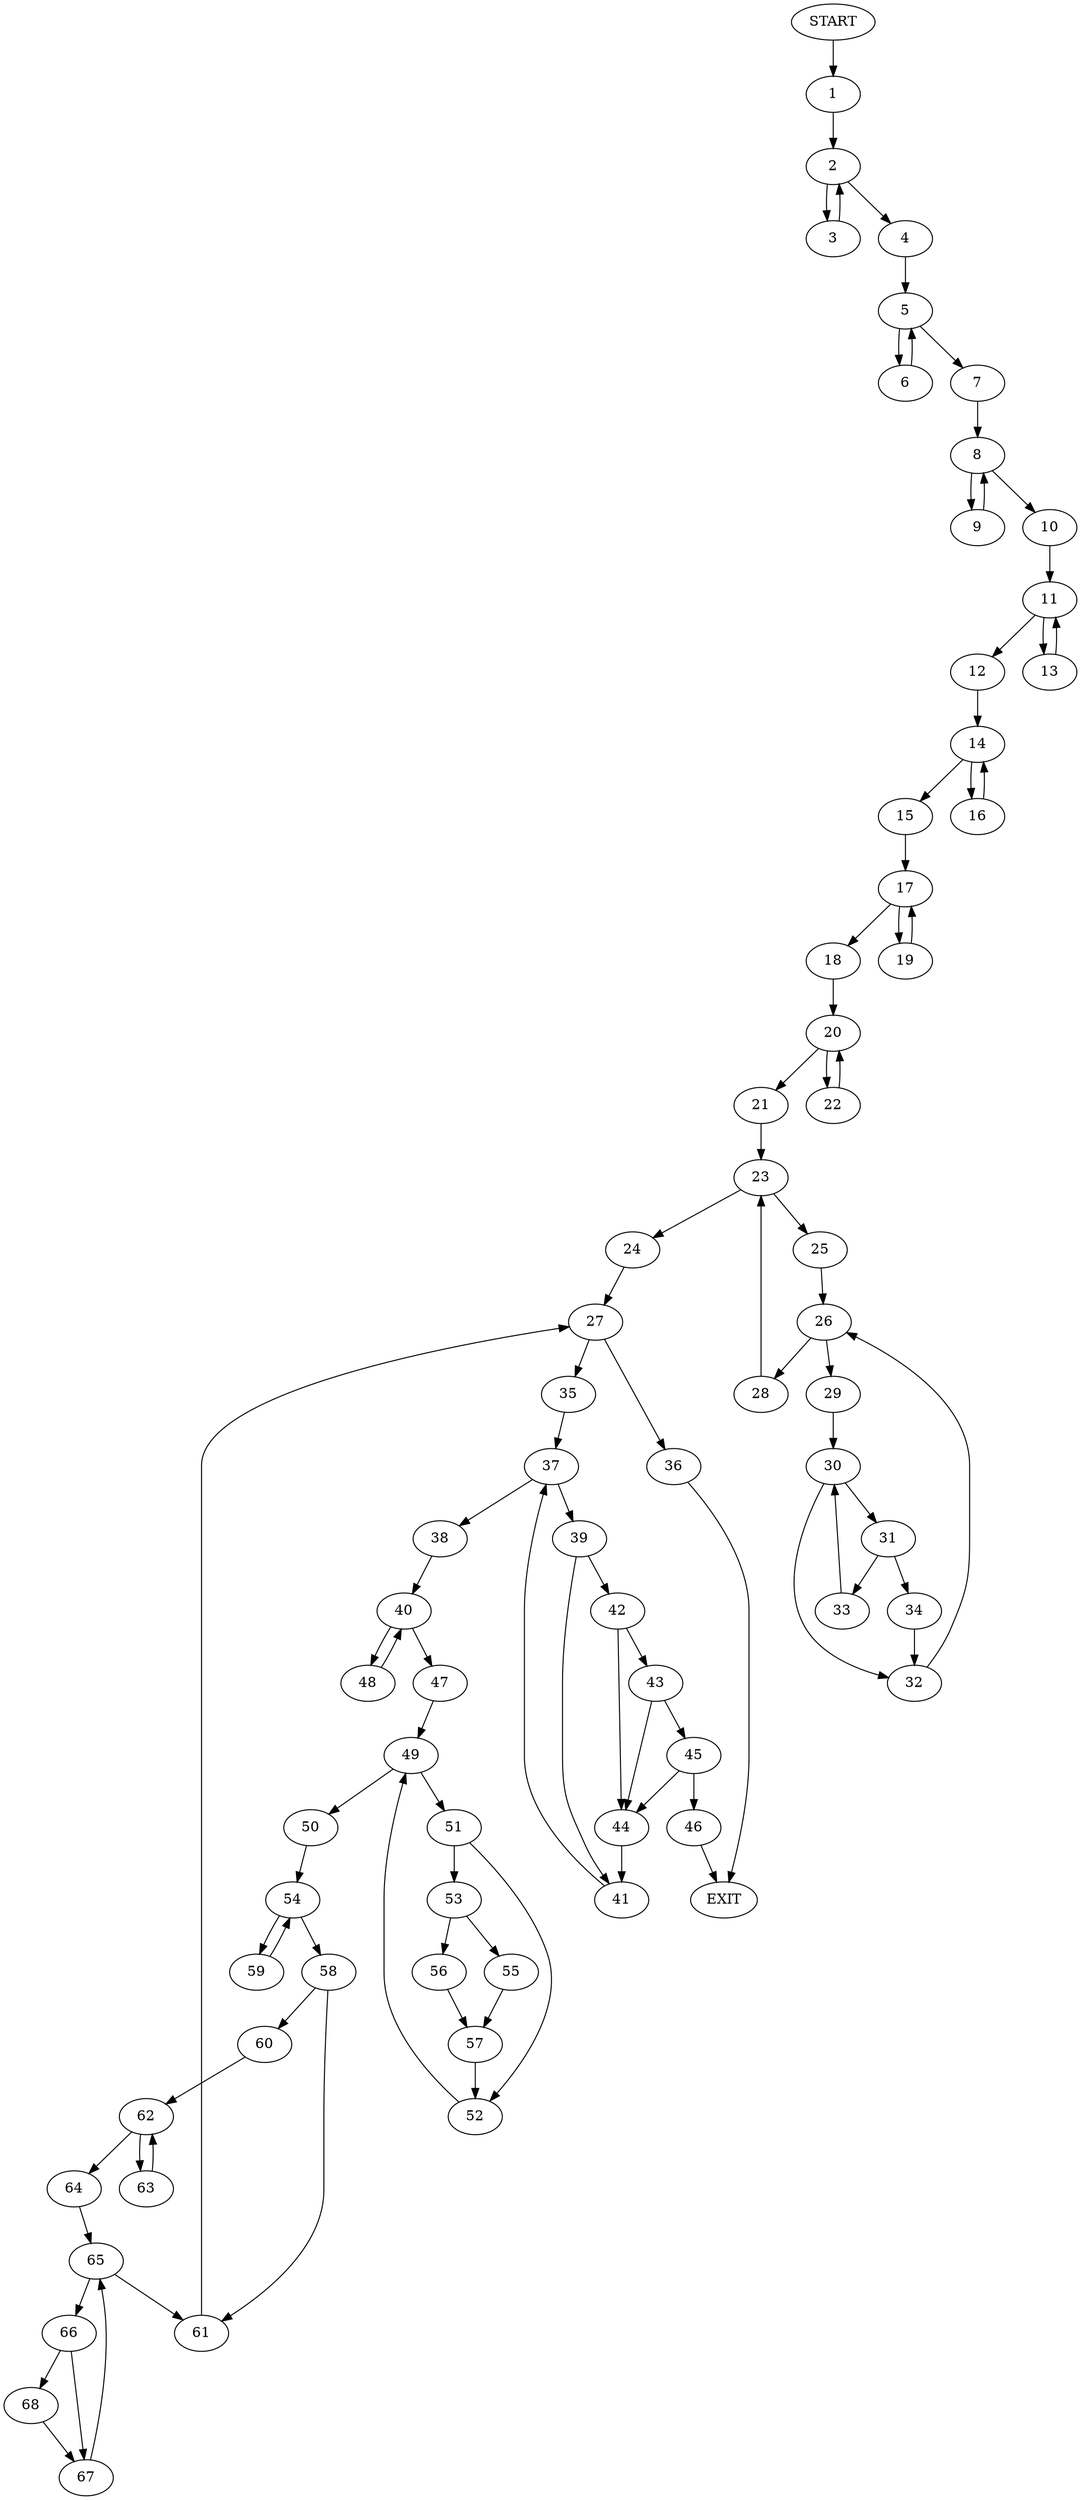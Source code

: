 digraph {
0 [label="START"]
69 [label="EXIT"]
0 -> 1
1 -> 2
2 -> 3
2 -> 4
3 -> 2
4 -> 5
5 -> 6
5 -> 7
7 -> 8
6 -> 5
8 -> 9
8 -> 10
10 -> 11
9 -> 8
11 -> 12
11 -> 13
12 -> 14
13 -> 11
14 -> 15
14 -> 16
15 -> 17
16 -> 14
17 -> 18
17 -> 19
18 -> 20
19 -> 17
20 -> 21
20 -> 22
21 -> 23
22 -> 20
23 -> 24
23 -> 25
25 -> 26
24 -> 27
26 -> 28
26 -> 29
28 -> 23
29 -> 30
30 -> 31
30 -> 32
32 -> 26
31 -> 33
31 -> 34
33 -> 30
34 -> 32
27 -> 35
27 -> 36
36 -> 69
35 -> 37
37 -> 38
37 -> 39
38 -> 40
39 -> 41
39 -> 42
41 -> 37
42 -> 43
42 -> 44
44 -> 41
43 -> 45
43 -> 44
45 -> 46
45 -> 44
46 -> 69
40 -> 47
40 -> 48
47 -> 49
48 -> 40
49 -> 50
49 -> 51
51 -> 52
51 -> 53
50 -> 54
53 -> 55
53 -> 56
52 -> 49
55 -> 57
56 -> 57
57 -> 52
54 -> 58
54 -> 59
58 -> 60
58 -> 61
59 -> 54
60 -> 62
61 -> 27
62 -> 63
62 -> 64
63 -> 62
64 -> 65
65 -> 66
65 -> 61
66 -> 67
66 -> 68
68 -> 67
67 -> 65
}
